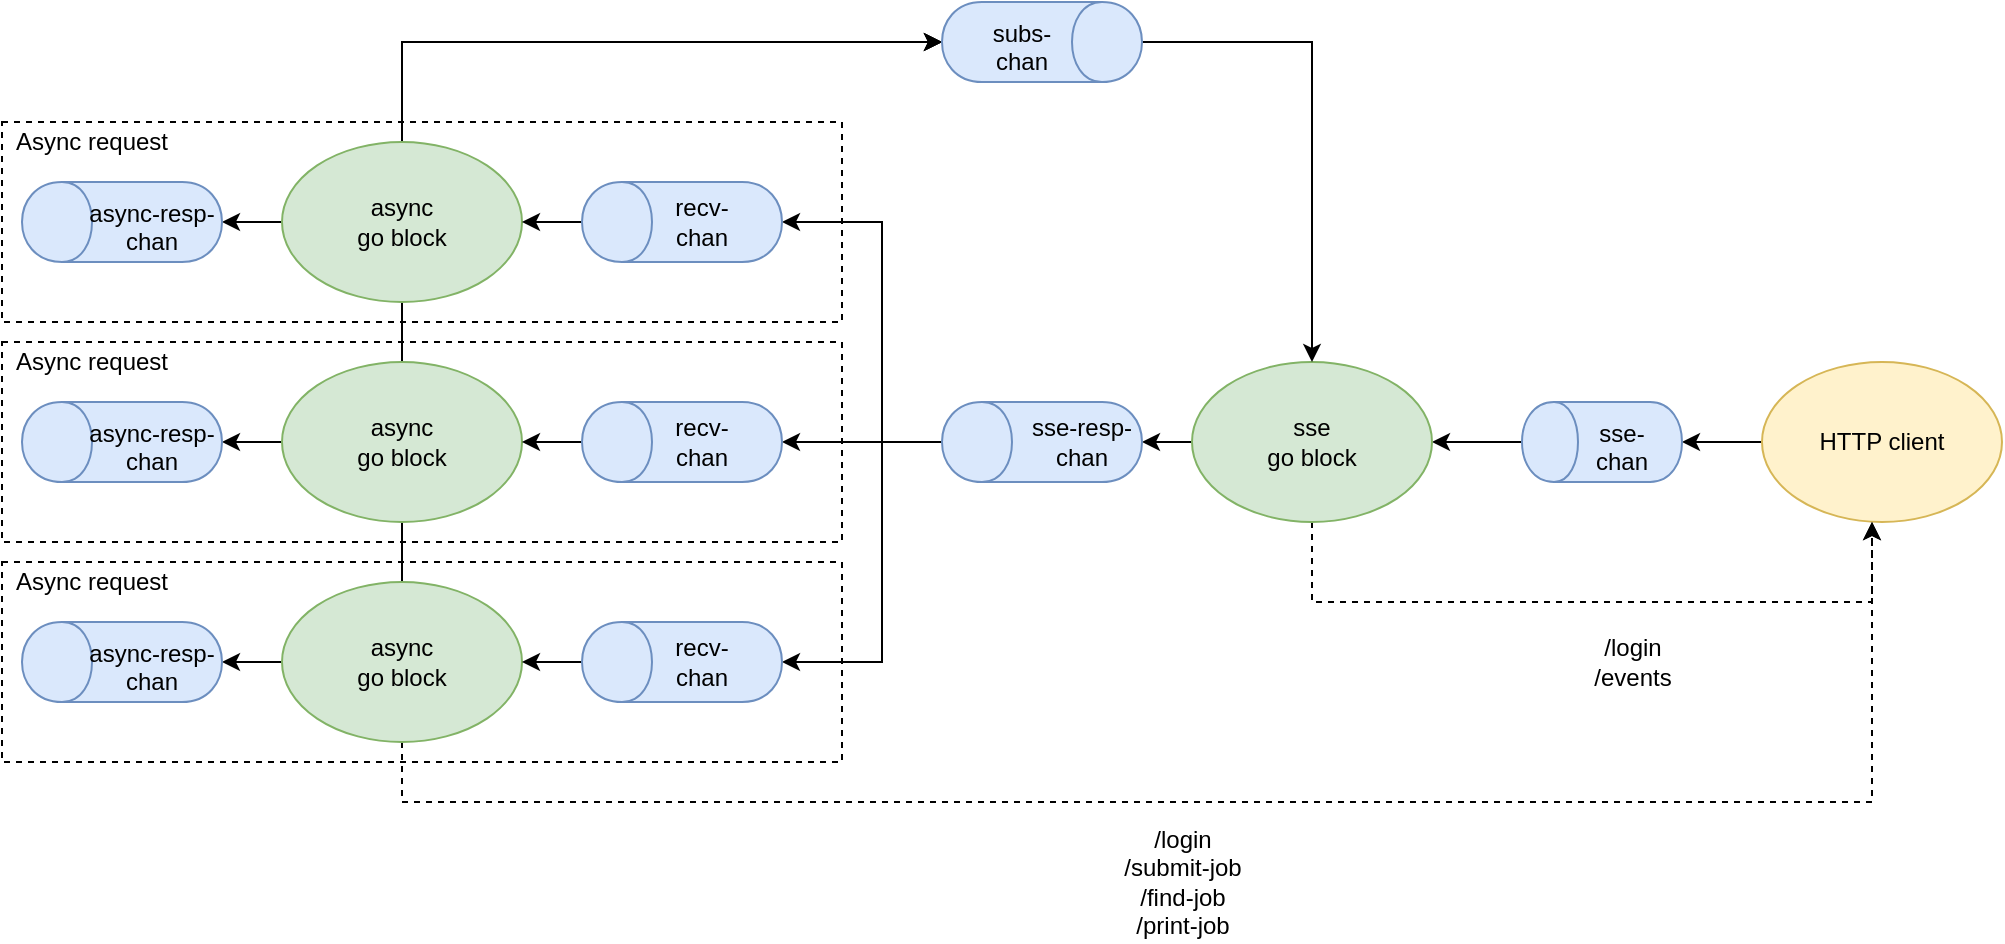 <mxfile version="13.1.5" type="device"><diagram id="fiTG1CUsbiDe798YOUJN" name="Page-1"><mxGraphModel dx="1782" dy="637" grid="1" gridSize="10" guides="1" tooltips="1" connect="1" arrows="1" fold="1" page="1" pageScale="1" pageWidth="850" pageHeight="1100" math="0" shadow="0"><root><mxCell id="0"/><mxCell id="1" parent="0"/><mxCell id="1aX-6HXK8GBjQZ6cdgaK-54" value="" style="rounded=0;whiteSpace=wrap;html=1;fillColor=none;gradientColor=none;align=center;dashed=1;" parent="1" vertex="1"><mxGeometry x="-170" y="570" width="420" height="100" as="geometry"/></mxCell><mxCell id="1aX-6HXK8GBjQZ6cdgaK-47" value="" style="rounded=0;whiteSpace=wrap;html=1;fillColor=none;gradientColor=none;align=center;dashed=1;" parent="1" vertex="1"><mxGeometry x="-170" y="350" width="420" height="100" as="geometry"/></mxCell><mxCell id="1aX-6HXK8GBjQZ6cdgaK-50" value="" style="rounded=0;whiteSpace=wrap;html=1;fillColor=none;gradientColor=none;align=center;dashed=1;" parent="1" vertex="1"><mxGeometry x="-170" y="460" width="420" height="100" as="geometry"/></mxCell><mxCell id="1aX-6HXK8GBjQZ6cdgaK-53" style="edgeStyle=orthogonalEdgeStyle;rounded=0;orthogonalLoop=1;jettySize=auto;html=1;exitX=0.5;exitY=1;exitDx=0;exitDy=0;entryX=0.5;entryY=0;entryDx=0;entryDy=0;" parent="1" target="1aX-6HXK8GBjQZ6cdgaK-12" edge="1"><mxGeometry relative="1" as="geometry"><mxPoint x="270" y="510" as="sourcePoint"/><Array as="points"><mxPoint x="270" y="620"/></Array></mxGeometry></mxCell><mxCell id="1aX-6HXK8GBjQZ6cdgaK-32" style="edgeStyle=orthogonalEdgeStyle;rounded=0;orthogonalLoop=1;jettySize=auto;html=1;exitX=0.5;exitY=0;exitDx=0;exitDy=0;entryX=0.5;entryY=1;entryDx=0;entryDy=0;" parent="1" source="1aX-6HXK8GBjQZ6cdgaK-8" target="1aX-6HXK8GBjQZ6cdgaK-5" edge="1"><mxGeometry relative="1" as="geometry"><Array as="points"><mxPoint x="30" y="310"/></Array></mxGeometry></mxCell><mxCell id="1aX-6HXK8GBjQZ6cdgaK-33" style="edgeStyle=orthogonalEdgeStyle;rounded=0;orthogonalLoop=1;jettySize=auto;html=1;exitX=0.5;exitY=0;exitDx=0;exitDy=0;entryX=0.5;entryY=1;entryDx=0;entryDy=0;" parent="1" source="1aX-6HXK8GBjQZ6cdgaK-9" target="1aX-6HXK8GBjQZ6cdgaK-5" edge="1"><mxGeometry relative="1" as="geometry"><Array as="points"><mxPoint x="30" y="310"/></Array></mxGeometry></mxCell><mxCell id="1aX-6HXK8GBjQZ6cdgaK-18" style="edgeStyle=orthogonalEdgeStyle;rounded=0;orthogonalLoop=1;jettySize=auto;html=1;exitX=0;exitY=0.5;exitDx=0;exitDy=0;entryX=0.5;entryY=0;entryDx=0;entryDy=0;" parent="1" source="1aX-6HXK8GBjQZ6cdgaK-1" target="1aX-6HXK8GBjQZ6cdgaK-2" edge="1"><mxGeometry relative="1" as="geometry"/></mxCell><mxCell id="1aX-6HXK8GBjQZ6cdgaK-1" value="HTTP client" style="ellipse;whiteSpace=wrap;html=1;fillColor=#fff2cc;strokeColor=#d6b656;" parent="1" vertex="1"><mxGeometry x="710" y="470" width="120" height="80" as="geometry"/></mxCell><mxCell id="1aX-6HXK8GBjQZ6cdgaK-19" style="edgeStyle=orthogonalEdgeStyle;rounded=0;orthogonalLoop=1;jettySize=auto;html=1;exitX=0.5;exitY=1;exitDx=0;exitDy=0;" parent="1" source="1aX-6HXK8GBjQZ6cdgaK-2" target="1aX-6HXK8GBjQZ6cdgaK-3" edge="1"><mxGeometry relative="1" as="geometry"/></mxCell><mxCell id="1aX-6HXK8GBjQZ6cdgaK-28" style="edgeStyle=orthogonalEdgeStyle;rounded=0;orthogonalLoop=1;jettySize=auto;html=1;exitX=0;exitY=0.5;exitDx=0;exitDy=0;entryX=0.5;entryY=0;entryDx=0;entryDy=0;" parent="1" source="1aX-6HXK8GBjQZ6cdgaK-3" target="1aX-6HXK8GBjQZ6cdgaK-4" edge="1"><mxGeometry relative="1" as="geometry"/></mxCell><mxCell id="1aX-6HXK8GBjQZ6cdgaK-36" style="edgeStyle=orthogonalEdgeStyle;rounded=0;orthogonalLoop=1;jettySize=auto;html=1;dashed=1;" parent="1" source="1aX-6HXK8GBjQZ6cdgaK-3" edge="1"><mxGeometry relative="1" as="geometry"><mxPoint x="765" y="550" as="targetPoint"/><Array as="points"><mxPoint x="485" y="590"/><mxPoint x="765" y="590"/><mxPoint x="765" y="550"/></Array></mxGeometry></mxCell><mxCell id="1aX-6HXK8GBjQZ6cdgaK-3" value="&lt;div&gt;sse&lt;/div&gt;&lt;div&gt;go block&lt;/div&gt;" style="ellipse;whiteSpace=wrap;html=1;fillColor=#d5e8d4;strokeColor=#82b366;" parent="1" vertex="1"><mxGeometry x="425" y="470" width="120" height="80" as="geometry"/></mxCell><mxCell id="1aX-6HXK8GBjQZ6cdgaK-17" style="edgeStyle=orthogonalEdgeStyle;rounded=0;orthogonalLoop=1;jettySize=auto;html=1;exitX=0.5;exitY=1;exitDx=0;exitDy=0;entryX=0.5;entryY=0;entryDx=0;entryDy=0;" parent="1" target="1aX-6HXK8GBjQZ6cdgaK-10" edge="1"><mxGeometry relative="1" as="geometry"><mxPoint x="270" y="510" as="sourcePoint"/><Array as="points"><mxPoint x="270" y="400"/></Array></mxGeometry></mxCell><mxCell id="1aX-6HXK8GBjQZ6cdgaK-20" style="edgeStyle=orthogonalEdgeStyle;rounded=0;orthogonalLoop=1;jettySize=auto;html=1;exitX=0.5;exitY=1;exitDx=0;exitDy=0;entryX=0.5;entryY=0;entryDx=0;entryDy=0;" parent="1" source="1aX-6HXK8GBjQZ6cdgaK-4" target="1aX-6HXK8GBjQZ6cdgaK-11" edge="1"><mxGeometry relative="1" as="geometry"><mxPoint x="270" y="510" as="sourcePoint"/><Array as="points"/></mxGeometry></mxCell><mxCell id="1aX-6HXK8GBjQZ6cdgaK-31" style="edgeStyle=orthogonalEdgeStyle;rounded=0;orthogonalLoop=1;jettySize=auto;html=1;exitX=0.5;exitY=0;exitDx=0;exitDy=0;entryX=0.5;entryY=0;entryDx=0;entryDy=0;" parent="1" source="1aX-6HXK8GBjQZ6cdgaK-5" target="1aX-6HXK8GBjQZ6cdgaK-3" edge="1"><mxGeometry relative="1" as="geometry"/></mxCell><mxCell id="1aX-6HXK8GBjQZ6cdgaK-23" style="edgeStyle=orthogonalEdgeStyle;rounded=0;orthogonalLoop=1;jettySize=auto;html=1;exitX=0;exitY=0.5;exitDx=0;exitDy=0;" parent="1" source="1aX-6HXK8GBjQZ6cdgaK-7" target="1aX-6HXK8GBjQZ6cdgaK-16" edge="1"><mxGeometry relative="1" as="geometry"/></mxCell><mxCell id="1aX-6HXK8GBjQZ6cdgaK-29" style="edgeStyle=orthogonalEdgeStyle;rounded=0;orthogonalLoop=1;jettySize=auto;html=1;exitX=0.5;exitY=0;exitDx=0;exitDy=0;entryX=0.5;entryY=1;entryDx=0;entryDy=0;" parent="1" source="1aX-6HXK8GBjQZ6cdgaK-7" target="1aX-6HXK8GBjQZ6cdgaK-5" edge="1"><mxGeometry relative="1" as="geometry"/></mxCell><mxCell id="1aX-6HXK8GBjQZ6cdgaK-7" value="&lt;div&gt;async&lt;br&gt;&lt;/div&gt;&lt;div&gt;go block&lt;/div&gt;" style="ellipse;whiteSpace=wrap;html=1;fillColor=#d5e8d4;strokeColor=#82b366;" parent="1" vertex="1"><mxGeometry x="-30" y="360" width="120" height="80" as="geometry"/></mxCell><mxCell id="1aX-6HXK8GBjQZ6cdgaK-25" style="edgeStyle=orthogonalEdgeStyle;rounded=0;orthogonalLoop=1;jettySize=auto;html=1;exitX=0;exitY=0.5;exitDx=0;exitDy=0;entryX=0.5;entryY=0;entryDx=0;entryDy=0;" parent="1" source="1aX-6HXK8GBjQZ6cdgaK-8" target="1aX-6HXK8GBjQZ6cdgaK-15" edge="1"><mxGeometry relative="1" as="geometry"/></mxCell><mxCell id="1aX-6HXK8GBjQZ6cdgaK-8" value="&lt;div&gt;async&lt;br&gt;&lt;/div&gt;&lt;div&gt;go block&lt;/div&gt;" style="ellipse;whiteSpace=wrap;html=1;fillColor=#d5e8d4;strokeColor=#82b366;" parent="1" vertex="1"><mxGeometry x="-30" y="470" width="120" height="80" as="geometry"/></mxCell><mxCell id="1aX-6HXK8GBjQZ6cdgaK-27" style="edgeStyle=orthogonalEdgeStyle;rounded=0;orthogonalLoop=1;jettySize=auto;html=1;exitX=0;exitY=0.5;exitDx=0;exitDy=0;entryX=0.5;entryY=0;entryDx=0;entryDy=0;" parent="1" source="1aX-6HXK8GBjQZ6cdgaK-9" target="1aX-6HXK8GBjQZ6cdgaK-14" edge="1"><mxGeometry relative="1" as="geometry"/></mxCell><mxCell id="1aX-6HXK8GBjQZ6cdgaK-38" style="edgeStyle=orthogonalEdgeStyle;rounded=0;orthogonalLoop=1;jettySize=auto;html=1;dashed=1;exitX=0.5;exitY=1;exitDx=0;exitDy=0;" parent="1" source="1aX-6HXK8GBjQZ6cdgaK-9" edge="1"><mxGeometry relative="1" as="geometry"><mxPoint x="60" y="655" as="sourcePoint"/><mxPoint x="765" y="550" as="targetPoint"/><Array as="points"><mxPoint x="30" y="690"/><mxPoint x="765" y="690"/></Array></mxGeometry></mxCell><mxCell id="1aX-6HXK8GBjQZ6cdgaK-9" value="&lt;div&gt;async&lt;br&gt;&lt;/div&gt;&lt;div&gt;go block&lt;br&gt;&lt;/div&gt;" style="ellipse;whiteSpace=wrap;html=1;fillColor=#d5e8d4;strokeColor=#82b366;" parent="1" vertex="1"><mxGeometry x="-30" y="580" width="120" height="80" as="geometry"/></mxCell><mxCell id="1aX-6HXK8GBjQZ6cdgaK-22" style="edgeStyle=orthogonalEdgeStyle;rounded=0;orthogonalLoop=1;jettySize=auto;html=1;exitX=0.5;exitY=1;exitDx=0;exitDy=0;entryX=1;entryY=0.5;entryDx=0;entryDy=0;" parent="1" source="1aX-6HXK8GBjQZ6cdgaK-10" target="1aX-6HXK8GBjQZ6cdgaK-7" edge="1"><mxGeometry relative="1" as="geometry"/></mxCell><mxCell id="1aX-6HXK8GBjQZ6cdgaK-24" style="edgeStyle=orthogonalEdgeStyle;rounded=0;orthogonalLoop=1;jettySize=auto;html=1;exitX=0.5;exitY=1;exitDx=0;exitDy=0;entryX=1;entryY=0.5;entryDx=0;entryDy=0;" parent="1" source="1aX-6HXK8GBjQZ6cdgaK-11" target="1aX-6HXK8GBjQZ6cdgaK-8" edge="1"><mxGeometry relative="1" as="geometry"/></mxCell><mxCell id="1aX-6HXK8GBjQZ6cdgaK-26" style="edgeStyle=orthogonalEdgeStyle;rounded=0;orthogonalLoop=1;jettySize=auto;html=1;exitX=0.5;exitY=1;exitDx=0;exitDy=0;entryX=1;entryY=0.5;entryDx=0;entryDy=0;" parent="1" source="1aX-6HXK8GBjQZ6cdgaK-12" target="1aX-6HXK8GBjQZ6cdgaK-9" edge="1"><mxGeometry relative="1" as="geometry"/></mxCell><mxCell id="1aX-6HXK8GBjQZ6cdgaK-40" value="/login&lt;br&gt;&lt;div&gt;/events&lt;/div&gt;" style="text;html=1;align=center;verticalAlign=middle;resizable=0;points=[];autosize=1;" parent="1" vertex="1"><mxGeometry x="620" y="605" width="50" height="30" as="geometry"/></mxCell><mxCell id="1aX-6HXK8GBjQZ6cdgaK-41" value="/login&lt;div&gt;/submit-job&lt;/div&gt;&lt;div&gt;/find-job&lt;/div&gt;&lt;div&gt;/print-job&lt;br&gt;&lt;/div&gt;" style="text;html=1;align=center;verticalAlign=middle;resizable=0;points=[];autosize=1;" parent="1" vertex="1"><mxGeometry x="385" y="700" width="70" height="60" as="geometry"/></mxCell><mxCell id="1aX-6HXK8GBjQZ6cdgaK-49" value="Async request" style="text;html=1;strokeColor=none;fillColor=none;align=center;verticalAlign=middle;whiteSpace=wrap;rounded=0;dashed=1;" parent="1" vertex="1"><mxGeometry x="-170" y="350" width="90" height="20" as="geometry"/></mxCell><mxCell id="1aX-6HXK8GBjQZ6cdgaK-55" value="Async request" style="text;html=1;strokeColor=none;fillColor=none;align=center;verticalAlign=middle;whiteSpace=wrap;rounded=0;dashed=1;" parent="1" vertex="1"><mxGeometry x="-170" y="460" width="90" height="20" as="geometry"/></mxCell><mxCell id="1aX-6HXK8GBjQZ6cdgaK-56" value="Async request" style="text;html=1;strokeColor=none;fillColor=none;align=center;verticalAlign=middle;whiteSpace=wrap;rounded=0;dashed=1;" parent="1" vertex="1"><mxGeometry x="-170" y="570" width="90" height="20" as="geometry"/></mxCell><mxCell id="9UhFg8gfyVxb08DjJluo-6" value="" style="group" vertex="1" connectable="0" parent="1"><mxGeometry x="300" y="290" width="100" height="40" as="geometry"/></mxCell><mxCell id="1aX-6HXK8GBjQZ6cdgaK-5" value="" style="shape=cylinder;whiteSpace=wrap;html=1;boundedLbl=1;backgroundOutline=1;rotation=90;fillColor=#dae8fc;strokeColor=#6c8ebf;" parent="9UhFg8gfyVxb08DjJluo-6" vertex="1"><mxGeometry x="30" y="-30" width="40" height="100" as="geometry"/></mxCell><mxCell id="9UhFg8gfyVxb08DjJluo-1" value="&lt;div&gt;subs-chan&lt;/div&gt;&lt;div&gt;&lt;br&gt;&lt;/div&gt;" style="text;html=1;strokeColor=none;fillColor=none;align=center;verticalAlign=middle;whiteSpace=wrap;rounded=0;" vertex="1" parent="9UhFg8gfyVxb08DjJluo-6"><mxGeometry x="20" y="20" width="40" height="20" as="geometry"/></mxCell><mxCell id="9UhFg8gfyVxb08DjJluo-7" value="" style="group" vertex="1" connectable="0" parent="1"><mxGeometry x="300" y="490" width="100" height="40" as="geometry"/></mxCell><mxCell id="1aX-6HXK8GBjQZ6cdgaK-4" value="" style="shape=cylinder;whiteSpace=wrap;boundedLbl=1;backgroundOutline=1;rotation=90;fillColor=#dae8fc;strokeColor=#6c8ebf;flipH=0;direction=east;flipV=1;html=1;labelPosition=center;verticalLabelPosition=middle;align=center;verticalAlign=middle;" parent="9UhFg8gfyVxb08DjJluo-7" vertex="1"><mxGeometry x="30" y="-30" width="40" height="100" as="geometry"/></mxCell><mxCell id="9UhFg8gfyVxb08DjJluo-4" value="sse-resp-chan&lt;br&gt;" style="text;html=1;strokeColor=none;fillColor=none;align=center;verticalAlign=middle;whiteSpace=wrap;rounded=0;" vertex="1" parent="9UhFg8gfyVxb08DjJluo-7"><mxGeometry x="40" y="10" width="60" height="20" as="geometry"/></mxCell><mxCell id="9UhFg8gfyVxb08DjJluo-8" value="" style="group" vertex="1" connectable="0" parent="1"><mxGeometry x="590" y="490" width="80" height="40" as="geometry"/></mxCell><mxCell id="1aX-6HXK8GBjQZ6cdgaK-2" value="" style="shape=cylinder;whiteSpace=wrap;html=1;boundedLbl=1;backgroundOutline=1;rotation=90;fillColor=#dae8fc;strokeColor=#6c8ebf;flipV=1;" parent="9UhFg8gfyVxb08DjJluo-8" vertex="1"><mxGeometry x="20" y="-20" width="40" height="80" as="geometry"/></mxCell><mxCell id="9UhFg8gfyVxb08DjJluo-2" value="sse-chan&lt;div&gt;&lt;br&gt;&lt;/div&gt;" style="text;html=1;strokeColor=none;fillColor=none;align=center;verticalAlign=middle;whiteSpace=wrap;rounded=0;" vertex="1" parent="9UhFg8gfyVxb08DjJluo-8"><mxGeometry x="30" y="20" width="40" height="20" as="geometry"/></mxCell><mxCell id="9UhFg8gfyVxb08DjJluo-14" value="" style="group" vertex="1" connectable="0" parent="1"><mxGeometry x="120" y="380" width="100" height="40" as="geometry"/></mxCell><mxCell id="1aX-6HXK8GBjQZ6cdgaK-10" value="" style="shape=cylinder;whiteSpace=wrap;html=1;boundedLbl=1;backgroundOutline=1;rotation=90;fillColor=#dae8fc;strokeColor=#6c8ebf;flipH=1;flipV=1;" parent="9UhFg8gfyVxb08DjJluo-14" vertex="1"><mxGeometry x="30" y="-30" width="40" height="100" as="geometry"/></mxCell><mxCell id="9UhFg8gfyVxb08DjJluo-9" value="&lt;div&gt;recv-chan&lt;/div&gt;" style="text;html=1;strokeColor=none;fillColor=none;align=center;verticalAlign=middle;whiteSpace=wrap;rounded=0;" vertex="1" parent="9UhFg8gfyVxb08DjJluo-14"><mxGeometry x="40" y="10" width="40" height="20" as="geometry"/></mxCell><mxCell id="9UhFg8gfyVxb08DjJluo-15" value="" style="group" vertex="1" connectable="0" parent="1"><mxGeometry x="120" y="490" width="100" height="40" as="geometry"/></mxCell><mxCell id="1aX-6HXK8GBjQZ6cdgaK-11" value="" style="shape=cylinder;whiteSpace=wrap;html=1;boundedLbl=1;backgroundOutline=1;rotation=90;fillColor=#dae8fc;strokeColor=#6c8ebf;flipV=1;" parent="9UhFg8gfyVxb08DjJluo-15" vertex="1"><mxGeometry x="30" y="-30" width="40" height="100" as="geometry"/></mxCell><mxCell id="9UhFg8gfyVxb08DjJluo-10" value="&lt;div&gt;recv-chan&lt;/div&gt;" style="text;html=1;strokeColor=none;fillColor=none;align=center;verticalAlign=middle;whiteSpace=wrap;rounded=0;" vertex="1" parent="9UhFg8gfyVxb08DjJluo-15"><mxGeometry x="40" y="10" width="40" height="20" as="geometry"/></mxCell><mxCell id="9UhFg8gfyVxb08DjJluo-16" value="" style="group" vertex="1" connectable="0" parent="1"><mxGeometry x="120" y="600" width="100" height="40" as="geometry"/></mxCell><mxCell id="1aX-6HXK8GBjQZ6cdgaK-12" value="" style="shape=cylinder;whiteSpace=wrap;html=1;boundedLbl=1;backgroundOutline=1;rotation=90;fillColor=#dae8fc;strokeColor=#6c8ebf;flipV=1;" parent="9UhFg8gfyVxb08DjJluo-16" vertex="1"><mxGeometry x="30" y="-30" width="40" height="100" as="geometry"/></mxCell><mxCell id="9UhFg8gfyVxb08DjJluo-11" value="&lt;div&gt;recv-chan&lt;/div&gt;" style="text;html=1;strokeColor=none;fillColor=none;align=center;verticalAlign=middle;whiteSpace=wrap;rounded=0;" vertex="1" parent="9UhFg8gfyVxb08DjJluo-16"><mxGeometry x="40" y="10" width="40" height="20" as="geometry"/></mxCell><mxCell id="9UhFg8gfyVxb08DjJluo-20" value="" style="group" vertex="1" connectable="0" parent="1"><mxGeometry x="-160" y="600" width="100" height="40" as="geometry"/></mxCell><mxCell id="1aX-6HXK8GBjQZ6cdgaK-14" value="" style="shape=cylinder;whiteSpace=wrap;html=1;boundedLbl=1;backgroundOutline=1;rotation=90;fillColor=#dae8fc;strokeColor=#6c8ebf;flipV=1;" parent="9UhFg8gfyVxb08DjJluo-20" vertex="1"><mxGeometry x="30" y="-30" width="40" height="100" as="geometry"/></mxCell><mxCell id="9UhFg8gfyVxb08DjJluo-18" value="async-resp-chan&lt;div&gt;&lt;br&gt;&lt;/div&gt;" style="text;html=1;strokeColor=none;fillColor=none;align=center;verticalAlign=middle;whiteSpace=wrap;rounded=0;" vertex="1" parent="9UhFg8gfyVxb08DjJluo-20"><mxGeometry x="30" y="20" width="70" height="20" as="geometry"/></mxCell><mxCell id="9UhFg8gfyVxb08DjJluo-21" value="" style="group" vertex="1" connectable="0" parent="1"><mxGeometry x="-160" y="490" width="100" height="40" as="geometry"/></mxCell><mxCell id="1aX-6HXK8GBjQZ6cdgaK-15" value="" style="shape=cylinder;whiteSpace=wrap;html=1;boundedLbl=1;backgroundOutline=1;rotation=90;fillColor=#dae8fc;strokeColor=#6c8ebf;flipV=1;" parent="9UhFg8gfyVxb08DjJluo-21" vertex="1"><mxGeometry x="30" y="-30" width="40" height="100" as="geometry"/></mxCell><mxCell id="9UhFg8gfyVxb08DjJluo-19" value="async-resp-chan&lt;div&gt;&lt;br&gt;&lt;/div&gt;" style="text;html=1;strokeColor=none;fillColor=none;align=center;verticalAlign=middle;whiteSpace=wrap;rounded=0;" vertex="1" parent="9UhFg8gfyVxb08DjJluo-21"><mxGeometry x="30" y="20" width="70" height="20" as="geometry"/></mxCell><mxCell id="9UhFg8gfyVxb08DjJluo-22" value="" style="group" vertex="1" connectable="0" parent="1"><mxGeometry x="-160" y="380" width="100" height="40" as="geometry"/></mxCell><mxCell id="1aX-6HXK8GBjQZ6cdgaK-16" value="" style="shape=cylinder;whiteSpace=wrap;html=1;boundedLbl=1;backgroundOutline=1;rotation=90;fillColor=#dae8fc;strokeColor=#6c8ebf;flipV=1;" parent="9UhFg8gfyVxb08DjJluo-22" vertex="1"><mxGeometry x="30" y="-30" width="40" height="100" as="geometry"/></mxCell><mxCell id="9UhFg8gfyVxb08DjJluo-17" value="async-resp-chan&lt;div&gt;&lt;br&gt;&lt;/div&gt;" style="text;html=1;strokeColor=none;fillColor=none;align=center;verticalAlign=middle;whiteSpace=wrap;rounded=0;" vertex="1" parent="9UhFg8gfyVxb08DjJluo-22"><mxGeometry x="30" y="20" width="70" height="20" as="geometry"/></mxCell></root></mxGraphModel></diagram></mxfile>